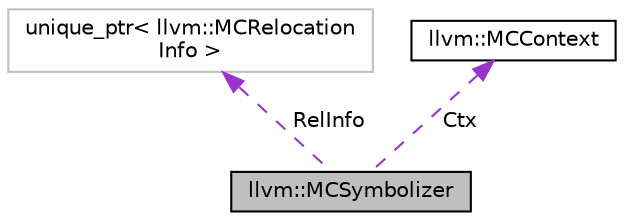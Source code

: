 digraph "llvm::MCSymbolizer"
{
 // LATEX_PDF_SIZE
  bgcolor="transparent";
  edge [fontname="Helvetica",fontsize="10",labelfontname="Helvetica",labelfontsize="10"];
  node [fontname="Helvetica",fontsize="10",shape=record];
  Node1 [label="llvm::MCSymbolizer",height=0.2,width=0.4,color="black", fillcolor="grey75", style="filled", fontcolor="black",tooltip="Symbolize and annotate disassembled instructions."];
  Node2 -> Node1 [dir="back",color="darkorchid3",fontsize="10",style="dashed",label=" RelInfo" ,fontname="Helvetica"];
  Node2 [label="unique_ptr\< llvm::MCRelocation\lInfo \>",height=0.2,width=0.4,color="grey75",tooltip=" "];
  Node3 -> Node1 [dir="back",color="darkorchid3",fontsize="10",style="dashed",label=" Ctx" ,fontname="Helvetica"];
  Node3 [label="llvm::MCContext",height=0.2,width=0.4,color="black",URL="$classllvm_1_1MCContext.html",tooltip="Context object for machine code objects."];
}
